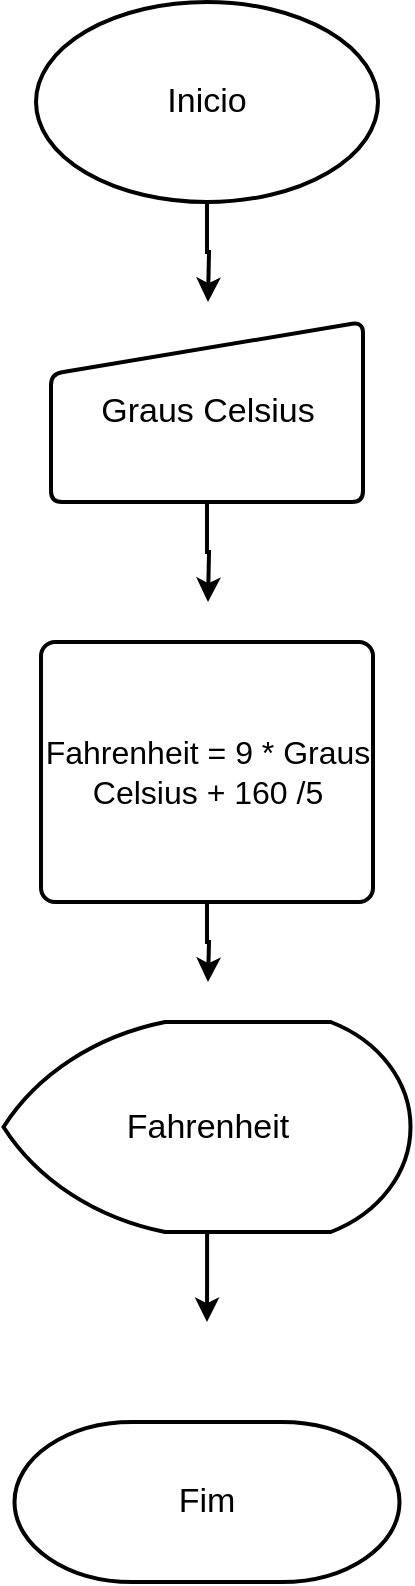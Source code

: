 <mxfile version="13.9.2" type="onedrive"><diagram id="znLcgBRy-Hbyja-qESfR" name="Page-1"><mxGraphModel dx="744" dy="422" grid="1" gridSize="10" guides="1" tooltips="1" connect="1" arrows="1" fold="1" page="1" pageScale="1" pageWidth="827" pageHeight="1169" math="0" shadow="0"><root><mxCell id="0"/><mxCell id="1" parent="0"/><mxCell id="rzxNCocZb7JlwYKaw_sh-6" style="edgeStyle=orthogonalEdgeStyle;rounded=0;orthogonalLoop=1;jettySize=auto;html=1;exitX=0.5;exitY=1;exitDx=0;exitDy=0;exitPerimeter=0;strokeWidth=2;" parent="1" source="rzxNCocZb7JlwYKaw_sh-1" edge="1"><mxGeometry relative="1" as="geometry"><mxPoint x="435" y="190" as="targetPoint"/></mxGeometry></mxCell><mxCell id="rzxNCocZb7JlwYKaw_sh-1" value="&lt;font style=&quot;font-size: 17px&quot;&gt;Inicio&lt;/font&gt;" style="strokeWidth=2;html=1;shape=mxgraph.flowchart.start_1;whiteSpace=wrap;" parent="1" vertex="1"><mxGeometry x="349" y="40" width="171" height="100" as="geometry"/></mxCell><mxCell id="rzxNCocZb7JlwYKaw_sh-7" style="edgeStyle=orthogonalEdgeStyle;rounded=0;orthogonalLoop=1;jettySize=auto;html=1;exitX=0.5;exitY=1;exitDx=0;exitDy=0;strokeWidth=2;" parent="1" source="rzxNCocZb7JlwYKaw_sh-2" edge="1"><mxGeometry relative="1" as="geometry"><mxPoint x="435" y="340" as="targetPoint"/></mxGeometry></mxCell><mxCell id="rzxNCocZb7JlwYKaw_sh-2" value="&lt;font style=&quot;font-size: 17px&quot;&gt;Graus Celsius&lt;/font&gt;" style="html=1;strokeWidth=2;shape=manualInput;whiteSpace=wrap;rounded=1;size=26;arcSize=11;" parent="1" vertex="1"><mxGeometry x="356.5" y="200" width="156" height="90" as="geometry"/></mxCell><mxCell id="rzxNCocZb7JlwYKaw_sh-8" style="edgeStyle=orthogonalEdgeStyle;rounded=0;orthogonalLoop=1;jettySize=auto;html=1;exitX=0.5;exitY=1;exitDx=0;exitDy=0;strokeWidth=2;" parent="1" source="rzxNCocZb7JlwYKaw_sh-3" edge="1"><mxGeometry relative="1" as="geometry"><mxPoint x="435" y="530" as="targetPoint"/></mxGeometry></mxCell><mxCell id="rzxNCocZb7JlwYKaw_sh-3" value="&lt;font style=&quot;font-size: 16px&quot;&gt;Fahrenheit = 9 * Graus Celsius + 160 /5&lt;/font&gt;" style="rounded=1;whiteSpace=wrap;html=1;absoluteArcSize=1;arcSize=14;strokeWidth=2;" parent="1" vertex="1"><mxGeometry x="351.5" y="360" width="166" height="130" as="geometry"/></mxCell><mxCell id="rzxNCocZb7JlwYKaw_sh-11" style="edgeStyle=orthogonalEdgeStyle;rounded=0;orthogonalLoop=1;jettySize=auto;html=1;strokeWidth=2;" parent="1" source="rzxNCocZb7JlwYKaw_sh-4" edge="1"><mxGeometry relative="1" as="geometry"><mxPoint x="434.5" y="700" as="targetPoint"/></mxGeometry></mxCell><mxCell id="rzxNCocZb7JlwYKaw_sh-4" value="&lt;font style=&quot;font-size: 17px&quot;&gt;Fahrenheit&lt;/font&gt;" style="strokeWidth=2;html=1;shape=mxgraph.flowchart.display;whiteSpace=wrap;" parent="1" vertex="1"><mxGeometry x="332.75" y="550" width="203.5" height="105" as="geometry"/></mxCell><mxCell id="rzxNCocZb7JlwYKaw_sh-5" value="&lt;font style=&quot;font-size: 17px&quot;&gt;Fim&lt;/font&gt;" style="strokeWidth=2;html=1;shape=mxgraph.flowchart.terminator;whiteSpace=wrap;" parent="1" vertex="1"><mxGeometry x="338.25" y="750" width="192.5" height="80" as="geometry"/></mxCell></root></mxGraphModel></diagram></mxfile>